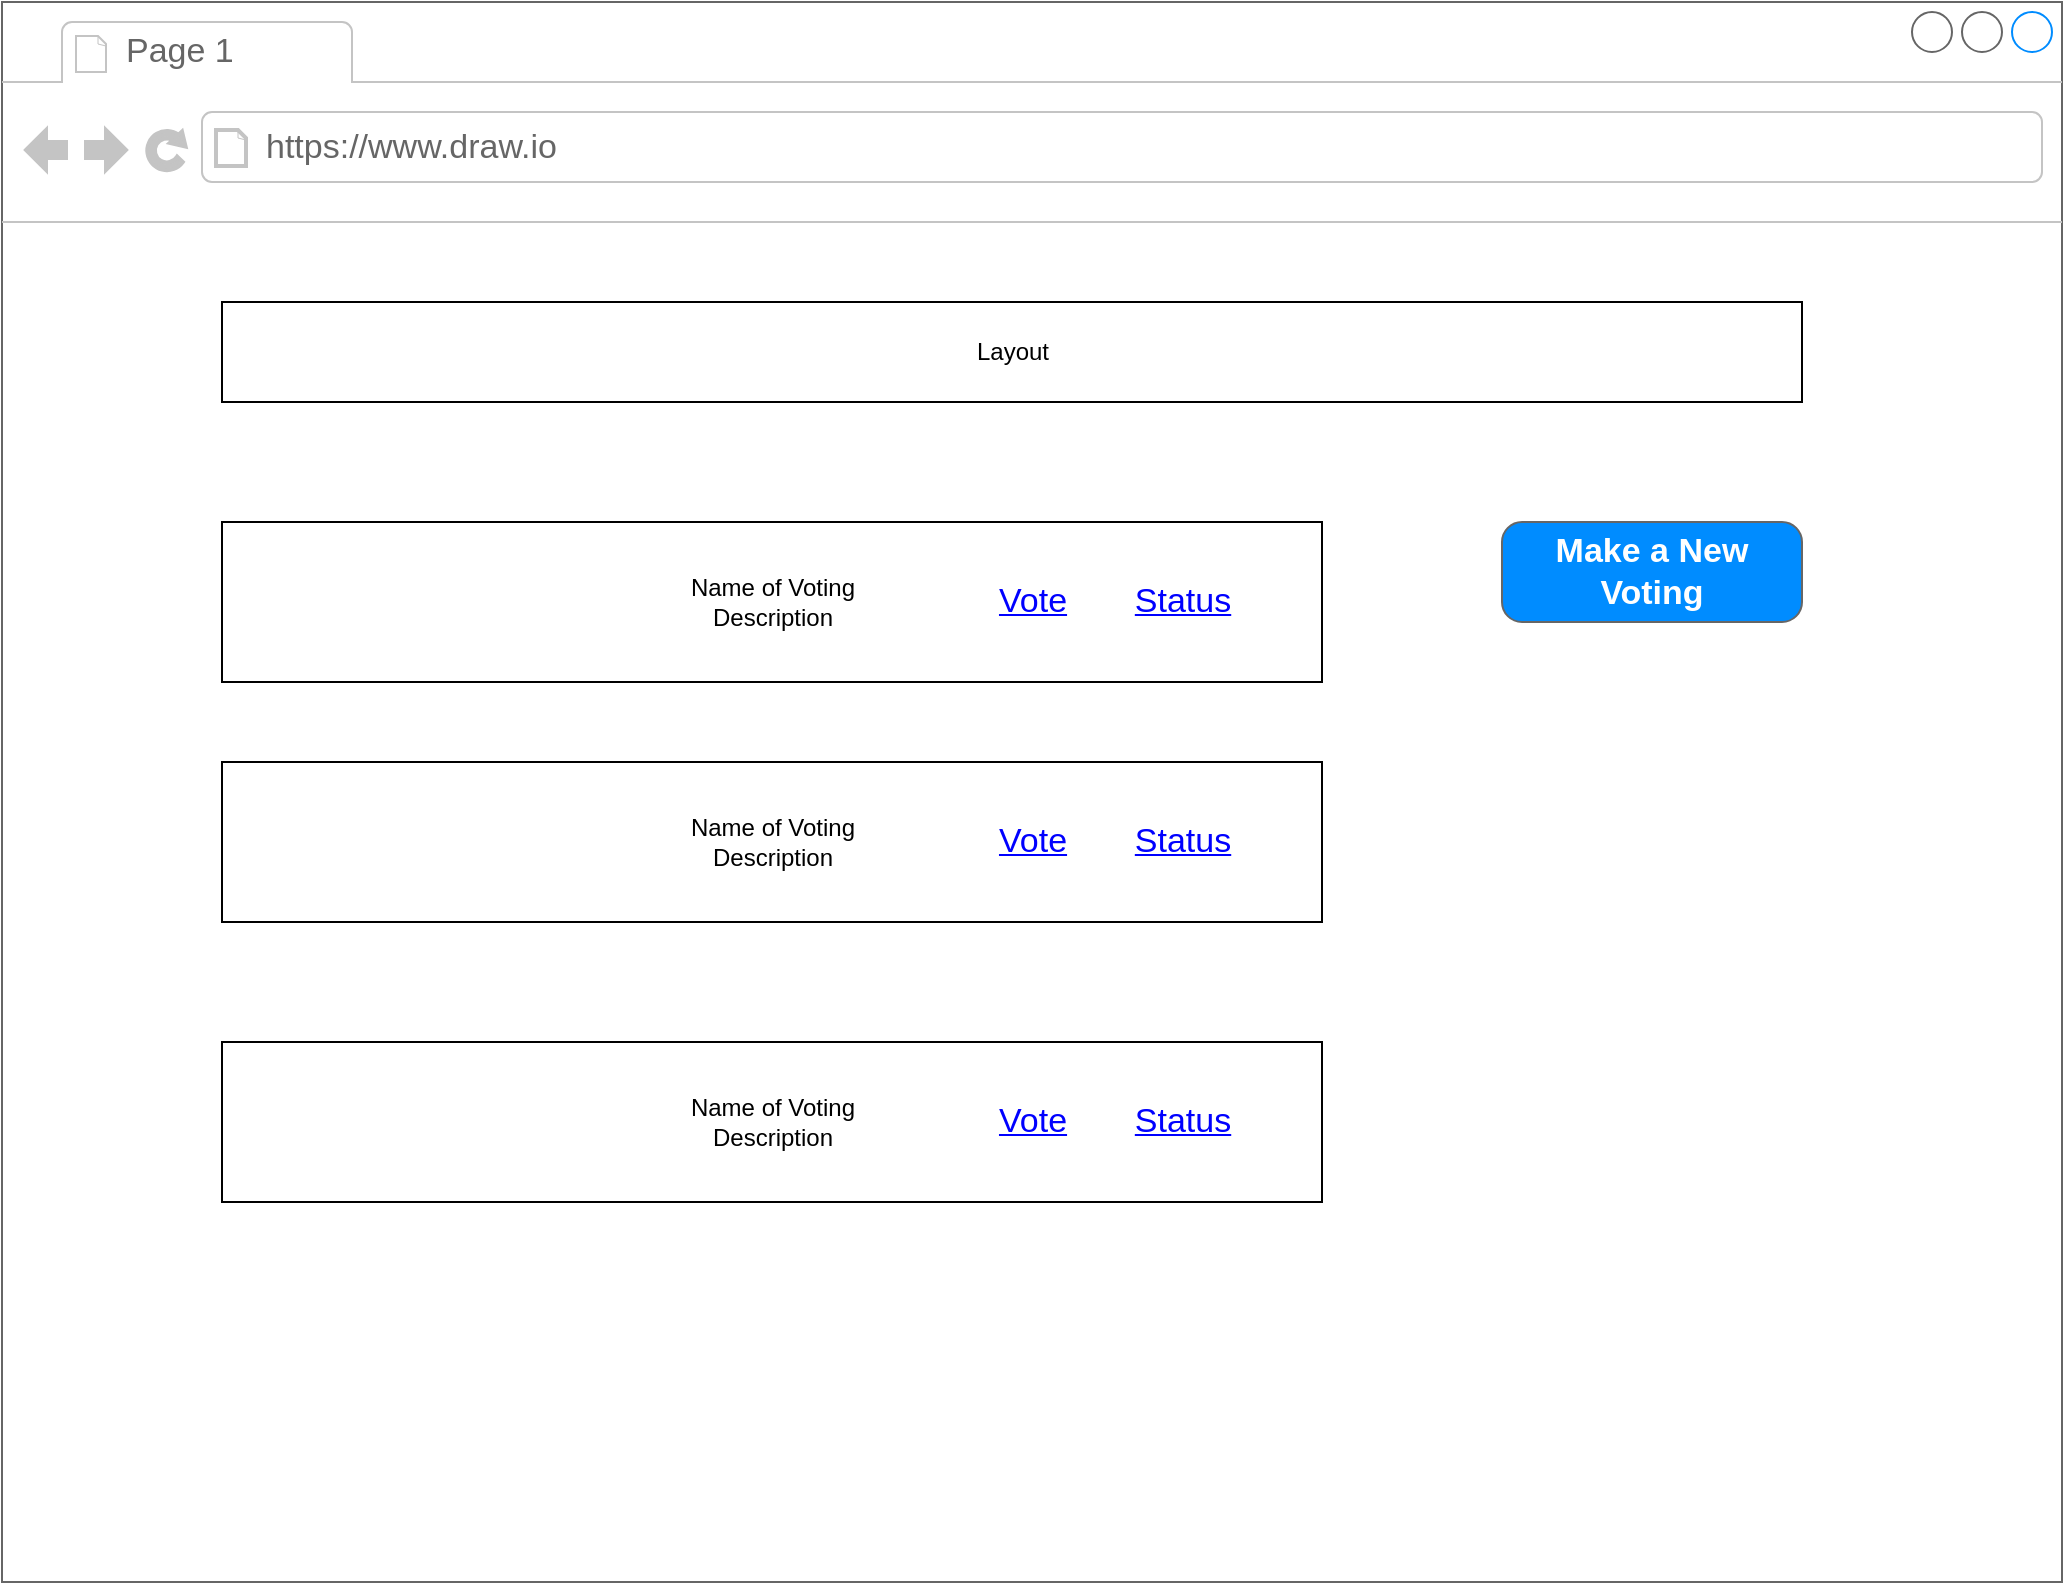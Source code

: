 <mxfile version="17.1.2" type="github" pages="4">
  <diagram name="Main Page" id="2cc2dc42-3aac-f2a9-1cec-7a8b7cbee084">
    <mxGraphModel dx="1977" dy="933" grid="1" gridSize="10" guides="1" tooltips="1" connect="1" arrows="1" fold="1" page="1" pageScale="1" pageWidth="1100" pageHeight="850" background="none" math="0" shadow="0">
      <root>
        <mxCell id="0" />
        <mxCell id="1" parent="0" />
        <mxCell id="M9bkhCA2_X_RwcXm3OAv-1" value="" style="strokeWidth=1;shadow=0;dashed=0;align=center;html=1;shape=mxgraph.mockup.containers.browserWindow;rSize=0;strokeColor=#666666;strokeColor2=#008cff;strokeColor3=#c4c4c4;mainText=,;recursiveResize=0;" vertex="1" parent="1">
          <mxGeometry x="35" y="30" width="1030" height="790" as="geometry" />
        </mxCell>
        <mxCell id="M9bkhCA2_X_RwcXm3OAv-2" value="Page 1" style="strokeWidth=1;shadow=0;dashed=0;align=center;html=1;shape=mxgraph.mockup.containers.anchor;fontSize=17;fontColor=#666666;align=left;" vertex="1" parent="M9bkhCA2_X_RwcXm3OAv-1">
          <mxGeometry x="60" y="12" width="110" height="26" as="geometry" />
        </mxCell>
        <mxCell id="M9bkhCA2_X_RwcXm3OAv-3" value="https://www.draw.io" style="strokeWidth=1;shadow=0;dashed=0;align=center;html=1;shape=mxgraph.mockup.containers.anchor;rSize=0;fontSize=17;fontColor=#666666;align=left;" vertex="1" parent="M9bkhCA2_X_RwcXm3OAv-1">
          <mxGeometry x="130" y="60" width="250" height="26" as="geometry" />
        </mxCell>
        <mxCell id="M9bkhCA2_X_RwcXm3OAv-4" value="Layout" style="html=1;" vertex="1" parent="M9bkhCA2_X_RwcXm3OAv-1">
          <mxGeometry x="110" y="150" width="790" height="50" as="geometry" />
        </mxCell>
        <mxCell id="M9bkhCA2_X_RwcXm3OAv-5" value="Make a New Voting" style="strokeWidth=1;shadow=0;dashed=0;align=center;html=1;shape=mxgraph.mockup.buttons.button;strokeColor=#666666;fontColor=#ffffff;mainText=;buttonStyle=round;fontSize=17;fontStyle=1;fillColor=#008cff;whiteSpace=wrap;" vertex="1" parent="M9bkhCA2_X_RwcXm3OAv-1">
          <mxGeometry x="750" y="260" width="150" height="50" as="geometry" />
        </mxCell>
        <mxCell id="M9bkhCA2_X_RwcXm3OAv-6" value="Name of Voting&lt;br&gt;Description" style="html=1;" vertex="1" parent="M9bkhCA2_X_RwcXm3OAv-1">
          <mxGeometry x="110" y="260" width="550" height="80" as="geometry" />
        </mxCell>
        <mxCell id="M9bkhCA2_X_RwcXm3OAv-7" value="Vote" style="shape=rectangle;strokeColor=none;fillColor=none;linkText=;fontSize=17;fontColor=#0000ff;fontStyle=4;html=1;align=center;" vertex="1" parent="M9bkhCA2_X_RwcXm3OAv-1">
          <mxGeometry x="455" y="285" width="120" height="30" as="geometry" />
        </mxCell>
        <mxCell id="M9bkhCA2_X_RwcXm3OAv-9" value="Name of Voting&lt;br&gt;Description" style="html=1;" vertex="1" parent="M9bkhCA2_X_RwcXm3OAv-1">
          <mxGeometry x="110" y="380" width="550" height="80" as="geometry" />
        </mxCell>
        <mxCell id="M9bkhCA2_X_RwcXm3OAv-10" value="Name of Voting&lt;br&gt;Description" style="html=1;" vertex="1" parent="M9bkhCA2_X_RwcXm3OAv-1">
          <mxGeometry x="110" y="520" width="550" height="80" as="geometry" />
        </mxCell>
        <mxCell id="M9bkhCA2_X_RwcXm3OAv-11" value="Vote" style="shape=rectangle;strokeColor=none;fillColor=none;linkText=;fontSize=17;fontColor=#0000ff;fontStyle=4;html=1;align=center;" vertex="1" parent="M9bkhCA2_X_RwcXm3OAv-1">
          <mxGeometry x="440" y="405" width="150" height="30" as="geometry" />
        </mxCell>
        <mxCell id="M9bkhCA2_X_RwcXm3OAv-12" value="Vote" style="shape=rectangle;strokeColor=none;fillColor=none;linkText=;fontSize=17;fontColor=#0000ff;fontStyle=4;html=1;align=center;" vertex="1" parent="M9bkhCA2_X_RwcXm3OAv-1">
          <mxGeometry x="440" y="545" width="150" height="30" as="geometry" />
        </mxCell>
        <mxCell id="M9bkhCA2_X_RwcXm3OAv-13" value="Status" style="shape=rectangle;strokeColor=none;fillColor=none;linkText=;fontSize=17;fontColor=#0000ff;fontStyle=4;html=1;align=center;" vertex="1" parent="M9bkhCA2_X_RwcXm3OAv-1">
          <mxGeometry x="515" y="285" width="150" height="30" as="geometry" />
        </mxCell>
        <mxCell id="M9bkhCA2_X_RwcXm3OAv-14" value="Status" style="shape=rectangle;strokeColor=none;fillColor=none;linkText=;fontSize=17;fontColor=#0000ff;fontStyle=4;html=1;align=center;" vertex="1" parent="M9bkhCA2_X_RwcXm3OAv-1">
          <mxGeometry x="515" y="405" width="150" height="30" as="geometry" />
        </mxCell>
        <mxCell id="M9bkhCA2_X_RwcXm3OAv-15" value="Status" style="shape=rectangle;strokeColor=none;fillColor=none;linkText=;fontSize=17;fontColor=#0000ff;fontStyle=4;html=1;align=center;" vertex="1" parent="M9bkhCA2_X_RwcXm3OAv-1">
          <mxGeometry x="515" y="545" width="150" height="30" as="geometry" />
        </mxCell>
      </root>
    </mxGraphModel>
  </diagram>
  <diagram id="3SEVSXftK8tK9VSASuZq" name="Make a Voting">
    <mxGraphModel dx="1581" dy="1916" grid="1" gridSize="10" guides="1" tooltips="1" connect="1" arrows="1" fold="1" page="1" pageScale="1" pageWidth="827" pageHeight="1169" math="0" shadow="0">
      <root>
        <mxCell id="rFJ8FzxTg9qDANwpq9ge-0" />
        <mxCell id="rFJ8FzxTg9qDANwpq9ge-1" parent="rFJ8FzxTg9qDANwpq9ge-0" />
        <mxCell id="rFJ8FzxTg9qDANwpq9ge-2" value="" style="strokeWidth=1;shadow=0;dashed=0;align=center;html=1;shape=mxgraph.mockup.containers.browserWindow;rSize=0;strokeColor=#666666;strokeColor2=#008cff;strokeColor3=#c4c4c4;mainText=,;recursiveResize=0;" vertex="1" parent="rFJ8FzxTg9qDANwpq9ge-1">
          <mxGeometry x="70" y="-1090" width="710" height="620" as="geometry" />
        </mxCell>
        <mxCell id="rFJ8FzxTg9qDANwpq9ge-3" value="Page 1" style="strokeWidth=1;shadow=0;dashed=0;align=center;html=1;shape=mxgraph.mockup.containers.anchor;fontSize=17;fontColor=#666666;align=left;" vertex="1" parent="rFJ8FzxTg9qDANwpq9ge-2">
          <mxGeometry x="60" y="12" width="110" height="26" as="geometry" />
        </mxCell>
        <mxCell id="rFJ8FzxTg9qDANwpq9ge-4" value="https://www.draw.io" style="strokeWidth=1;shadow=0;dashed=0;align=center;html=1;shape=mxgraph.mockup.containers.anchor;rSize=0;fontSize=17;fontColor=#666666;align=left;" vertex="1" parent="rFJ8FzxTg9qDANwpq9ge-2">
          <mxGeometry x="130" y="60" width="250" height="26" as="geometry" />
        </mxCell>
        <mxCell id="rFJ8FzxTg9qDANwpq9ge-5" value="" style="verticalLabelPosition=bottom;shadow=0;dashed=0;align=center;html=1;verticalAlign=top;strokeWidth=1;shape=mxgraph.mockup.containers.userMale;strokeColor=#666666;strokeColor2=#008cff;" vertex="1" parent="rFJ8FzxTg9qDANwpq9ge-2">
          <mxGeometry x="100" y="210" width="100" height="100" as="geometry" />
        </mxCell>
        <mxCell id="rFJ8FzxTg9qDANwpq9ge-6" value="" style="verticalLabelPosition=bottom;shadow=0;dashed=0;align=center;html=1;verticalAlign=top;strokeWidth=1;shape=mxgraph.mockup.containers.userMale;strokeColor=#666666;strokeColor2=#008cff;" vertex="1" parent="rFJ8FzxTg9qDANwpq9ge-2">
          <mxGeometry x="294" y="210" width="100" height="100" as="geometry" />
        </mxCell>
        <mxCell id="rFJ8FzxTg9qDANwpq9ge-7" value="" style="verticalLabelPosition=bottom;shadow=0;dashed=0;align=center;html=1;verticalAlign=top;strokeWidth=1;shape=mxgraph.mockup.containers.userMale;strokeColor=#666666;strokeColor2=#008cff;" vertex="1" parent="rFJ8FzxTg9qDANwpq9ge-2">
          <mxGeometry x="490" y="210" width="100" height="100" as="geometry" />
        </mxCell>
        <mxCell id="rFJ8FzxTg9qDANwpq9ge-8" value="Vote #1" style="strokeWidth=1;shadow=0;dashed=0;align=center;html=1;shape=mxgraph.mockup.buttons.button;strokeColor=#666666;fontColor=#ffffff;mainText=;buttonStyle=round;fontSize=17;fontStyle=1;fillColor=#008cff;whiteSpace=wrap;" vertex="1" parent="rFJ8FzxTg9qDANwpq9ge-2">
          <mxGeometry x="75" y="400" width="150" height="50" as="geometry" />
        </mxCell>
        <mxCell id="rFJ8FzxTg9qDANwpq9ge-9" value="Vote #2" style="strokeWidth=1;shadow=0;dashed=0;align=center;html=1;shape=mxgraph.mockup.buttons.button;strokeColor=#666666;fontColor=#ffffff;mainText=;buttonStyle=round;fontSize=17;fontStyle=1;fillColor=#008cff;whiteSpace=wrap;" vertex="1" parent="rFJ8FzxTg9qDANwpq9ge-2">
          <mxGeometry x="269" y="400" width="150" height="50" as="geometry" />
        </mxCell>
        <mxCell id="rFJ8FzxTg9qDANwpq9ge-10" value="Vote #3" style="strokeWidth=1;shadow=0;dashed=0;align=center;html=1;shape=mxgraph.mockup.buttons.button;strokeColor=#666666;fontColor=#ffffff;mainText=;buttonStyle=round;fontSize=17;fontStyle=1;fillColor=#008cff;whiteSpace=wrap;" vertex="1" parent="rFJ8FzxTg9qDANwpq9ge-2">
          <mxGeometry x="470" y="400" width="150" height="50" as="geometry" />
        </mxCell>
        <mxCell id="rFJ8FzxTg9qDANwpq9ge-13" value="Name&amp;nbsp;&lt;br&gt;And Party Name" style="text;spacingTop=-5;whiteSpace=wrap;html=1;align=left;fontSize=12;fontFamily=Helvetica;fillColor=none;strokeColor=none;" vertex="1" parent="rFJ8FzxTg9qDANwpq9ge-2">
          <mxGeometry x="294" y="330" width="91" height="30" as="geometry" />
        </mxCell>
        <mxCell id="rFJ8FzxTg9qDANwpq9ge-14" value="Name&amp;nbsp;&lt;br&gt;And Party Name" style="text;spacingTop=-5;whiteSpace=wrap;html=1;align=left;fontSize=12;fontFamily=Helvetica;fillColor=none;strokeColor=none;" vertex="1" parent="rFJ8FzxTg9qDANwpq9ge-2">
          <mxGeometry x="490" y="330" width="91" height="30" as="geometry" />
        </mxCell>
        <mxCell id="rFJ8FzxTg9qDANwpq9ge-15" value="Description" style="shape=rectangle;strokeColor=none;fillColor=none;linkText=;fontSize=17;fontColor=#0000ff;fontStyle=4;html=1;align=center;" vertex="1" parent="rFJ8FzxTg9qDANwpq9ge-2">
          <mxGeometry x="75" y="370" width="150" height="30" as="geometry" />
        </mxCell>
        <mxCell id="rFJ8FzxTg9qDANwpq9ge-18" value="Description" style="shape=rectangle;strokeColor=none;fillColor=none;linkText=;fontSize=17;fontColor=#0000ff;fontStyle=4;html=1;align=center;" vertex="1" parent="rFJ8FzxTg9qDANwpq9ge-2">
          <mxGeometry x="264.5" y="370" width="150" height="30" as="geometry" />
        </mxCell>
        <mxCell id="rFJ8FzxTg9qDANwpq9ge-17" value="Description" style="shape=rectangle;strokeColor=none;fillColor=none;linkText=;fontSize=17;fontColor=#0000ff;fontStyle=4;html=1;align=center;" vertex="1" parent="rFJ8FzxTg9qDANwpq9ge-2">
          <mxGeometry x="465" y="370" width="150" height="30" as="geometry" />
        </mxCell>
        <mxCell id="rFJ8FzxTg9qDANwpq9ge-12" value="Name&amp;nbsp;&lt;br&gt;And Party Name" style="text;spacingTop=-5;whiteSpace=wrap;html=1;align=left;fontSize=12;fontFamily=Helvetica;fillColor=none;strokeColor=none;" vertex="1" parent="rFJ8FzxTg9qDANwpq9ge-2">
          <mxGeometry x="104.5" y="330" width="91" height="30" as="geometry" />
        </mxCell>
        <mxCell id="rFJ8FzxTg9qDANwpq9ge-21" value="Title Of Voting" style="html=1;" vertex="1" parent="rFJ8FzxTg9qDANwpq9ge-2">
          <mxGeometry x="104.5" y="120" width="515.5" height="60" as="geometry" />
        </mxCell>
        <mxCell id="rFJ8FzxTg9qDANwpq9ge-22" value="View Status" style="strokeWidth=1;shadow=0;dashed=0;align=center;html=1;shape=mxgraph.mockup.buttons.button;strokeColor=#666666;fontColor=#ffffff;mainText=;buttonStyle=round;fontSize=17;fontStyle=1;fillColor=#008cff;whiteSpace=wrap;" vertex="1" parent="rFJ8FzxTg9qDANwpq9ge-2">
          <mxGeometry x="80" y="490" width="130" height="40" as="geometry" />
        </mxCell>
      </root>
    </mxGraphModel>
  </diagram>
  <diagram id="4X-hqVyEdpI8EXTwE4om" name="Status Page">
    <mxGraphModel dx="1395" dy="659" grid="1" gridSize="10" guides="1" tooltips="1" connect="1" arrows="1" fold="1" page="1" pageScale="1" pageWidth="827" pageHeight="1169" math="0" shadow="0">
      <root>
        <mxCell id="tkt65FPiQOVT4tE807YS-0" />
        <mxCell id="tkt65FPiQOVT4tE807YS-1" parent="tkt65FPiQOVT4tE807YS-0" />
        <mxCell id="tkt65FPiQOVT4tE807YS-2" value="" style="strokeWidth=1;shadow=0;dashed=0;align=center;html=1;shape=mxgraph.mockup.containers.browserWindow;rSize=0;strokeColor=#666666;strokeColor2=#008cff;strokeColor3=#c4c4c4;mainText=,;recursiveResize=0;" vertex="1" parent="tkt65FPiQOVT4tE807YS-1">
          <mxGeometry x="24" y="50" width="780" height="570" as="geometry" />
        </mxCell>
        <mxCell id="tkt65FPiQOVT4tE807YS-3" value="Page 1" style="strokeWidth=1;shadow=0;dashed=0;align=center;html=1;shape=mxgraph.mockup.containers.anchor;fontSize=17;fontColor=#666666;align=left;" vertex="1" parent="tkt65FPiQOVT4tE807YS-2">
          <mxGeometry x="60" y="12" width="110" height="26" as="geometry" />
        </mxCell>
        <mxCell id="tkt65FPiQOVT4tE807YS-4" value="https://www.draw.io" style="strokeWidth=1;shadow=0;dashed=0;align=center;html=1;shape=mxgraph.mockup.containers.anchor;rSize=0;fontSize=17;fontColor=#666666;align=left;" vertex="1" parent="tkt65FPiQOVT4tE807YS-2">
          <mxGeometry x="130" y="60" width="250" height="26" as="geometry" />
        </mxCell>
        <mxCell id="Gkn8ti8PXHZDlXa999ct-0" value="Layout" style="html=1;" vertex="1" parent="tkt65FPiQOVT4tE807YS-2">
          <mxGeometry x="70" y="130" width="630" height="50" as="geometry" />
        </mxCell>
        <mxCell id="Gkn8ti8PXHZDlXa999ct-1" value="" style="verticalLabelPosition=bottom;shadow=0;dashed=0;align=center;html=1;verticalAlign=top;strokeWidth=1;shape=mxgraph.mockup.graphics.pieChart;strokeColor=#008cff;parts=10,20,35;partColors=#e0e0e0,#d0d0d0,#c0c0c0,#b0b0b0,#a0a0a0;strokeWidth=2;" vertex="1" parent="tkt65FPiQOVT4tE807YS-2">
          <mxGeometry x="110" y="240" width="200" height="200" as="geometry" />
        </mxCell>
        <mxCell id="Gkn8ti8PXHZDlXa999ct-2" value="Voting Status" style="html=1;" vertex="1" parent="tkt65FPiQOVT4tE807YS-2">
          <mxGeometry x="125" y="460" width="170" height="50" as="geometry" />
        </mxCell>
        <mxCell id="Gkn8ti8PXHZDlXa999ct-3" value="Finalize Vote" style="strokeWidth=1;shadow=0;dashed=0;align=center;html=1;shape=mxgraph.mockup.buttons.button;strokeColor=#666666;fontColor=#ffffff;mainText=;buttonStyle=round;fontSize=17;fontStyle=1;fillColor=#008cff;whiteSpace=wrap;" vertex="1" parent="tkt65FPiQOVT4tE807YS-2">
          <mxGeometry x="460" y="320" width="150" height="50" as="geometry" />
        </mxCell>
        <mxCell id="Gkn8ti8PXHZDlXa999ct-4" value="10:23:47 seconds remaning" style="strokeWidth=1;shadow=0;dashed=0;align=center;html=1;shape=mxgraph.mockup.text.textBox;fontColor=#666666;align=left;fontSize=17;spacingLeft=4;spacingTop=-3;strokeColor=#666666;mainText=" vertex="1" parent="tkt65FPiQOVT4tE807YS-2">
          <mxGeometry x="422.5" y="230" width="225" height="60" as="geometry" />
        </mxCell>
        <mxCell id="Gkn8ti8PXHZDlXa999ct-5" value="See Results" style="strokeWidth=1;shadow=0;dashed=0;align=center;html=1;shape=mxgraph.mockup.buttons.button;strokeColor=#666666;fontColor=#ffffff;mainText=;buttonStyle=round;fontSize=17;fontStyle=1;fillColor=#008cff;whiteSpace=wrap;" vertex="1" parent="tkt65FPiQOVT4tE807YS-2">
          <mxGeometry x="460" y="410" width="150" height="50" as="geometry" />
        </mxCell>
      </root>
    </mxGraphModel>
  </diagram>
  <diagram id="Uy3Fjpo3uNGtjk2WSfe0" name="Page-4">
    <mxGraphModel dx="1186" dy="560" grid="1" gridSize="10" guides="1" tooltips="1" connect="1" arrows="1" fold="1" page="1" pageScale="1" pageWidth="827" pageHeight="1169" math="0" shadow="0">
      <root>
        <mxCell id="oF1nfYg6t4KZwh3mNbP_-0" />
        <mxCell id="oF1nfYg6t4KZwh3mNbP_-1" parent="oF1nfYg6t4KZwh3mNbP_-0" />
        <mxCell id="oF1nfYg6t4KZwh3mNbP_-2" value="" style="strokeWidth=1;shadow=0;dashed=0;align=center;html=1;shape=mxgraph.mockup.containers.browserWindow;rSize=0;strokeColor=#666666;strokeColor2=#008cff;strokeColor3=#c4c4c4;mainText=,;recursiveResize=0;" vertex="1" parent="oF1nfYg6t4KZwh3mNbP_-1">
          <mxGeometry x="20" y="10" width="790" height="560" as="geometry" />
        </mxCell>
        <mxCell id="oF1nfYg6t4KZwh3mNbP_-3" value="Page 1" style="strokeWidth=1;shadow=0;dashed=0;align=center;html=1;shape=mxgraph.mockup.containers.anchor;fontSize=17;fontColor=#666666;align=left;" vertex="1" parent="oF1nfYg6t4KZwh3mNbP_-2">
          <mxGeometry x="60" y="12" width="110" height="26" as="geometry" />
        </mxCell>
        <mxCell id="oF1nfYg6t4KZwh3mNbP_-4" value="https://www.draw.io" style="strokeWidth=1;shadow=0;dashed=0;align=center;html=1;shape=mxgraph.mockup.containers.anchor;rSize=0;fontSize=17;fontColor=#666666;align=left;" vertex="1" parent="oF1nfYg6t4KZwh3mNbP_-2">
          <mxGeometry x="130" y="60" width="250" height="26" as="geometry" />
        </mxCell>
        <mxCell id="oF1nfYg6t4KZwh3mNbP_-5" value="" style="verticalLabelPosition=bottom;shadow=0;dashed=0;align=center;html=1;verticalAlign=top;strokeWidth=1;shape=mxgraph.mockup.graphics.pieChart;strokeColor=#008cff;parts=10,20,35;partColors=#e0e0e0,#d0d0d0,#c0c0c0,#b0b0b0,#a0a0a0;strokeWidth=2;" vertex="1" parent="oF1nfYg6t4KZwh3mNbP_-2">
          <mxGeometry x="80" y="240" width="200" height="200" as="geometry" />
        </mxCell>
        <mxCell id="oF1nfYg6t4KZwh3mNbP_-6" value="Layout" style="html=1;" vertex="1" parent="oF1nfYg6t4KZwh3mNbP_-2">
          <mxGeometry x="70" y="130" width="650" height="50" as="geometry" />
        </mxCell>
        <mxCell id="oF1nfYg6t4KZwh3mNbP_-7" value="&lt;table cellpadding=&quot;4&quot; cellspacing=&quot;0&quot; border=&quot;1&quot; style=&quot;font-size:1em;width:100%;height:100%;&quot;&gt;&lt;tr&gt;&lt;th&gt;Header 1&lt;/th&gt;&lt;th&gt;Header 2&lt;/th&gt;&lt;/tr&gt;&lt;tr&gt;&lt;td&gt;row 1, cell 1&lt;/td&gt;&lt;td&gt;row 1, cell 2&lt;/td&gt;&lt;/tr&gt;&lt;tr&gt;&lt;td&gt;row 2, cell 1&lt;/td&gt;&lt;td&gt;row 2, cell 2&lt;/td&gt;&lt;/tr&gt;&lt;/table&gt; " style="verticalAlign=top;align=left;overflow=fill;fontSize=12;fontFamily=Helvetica;html=1" vertex="1" parent="oF1nfYg6t4KZwh3mNbP_-2">
          <mxGeometry x="300" y="270" width="410" height="140" as="geometry" />
        </mxCell>
      </root>
    </mxGraphModel>
  </diagram>
</mxfile>
